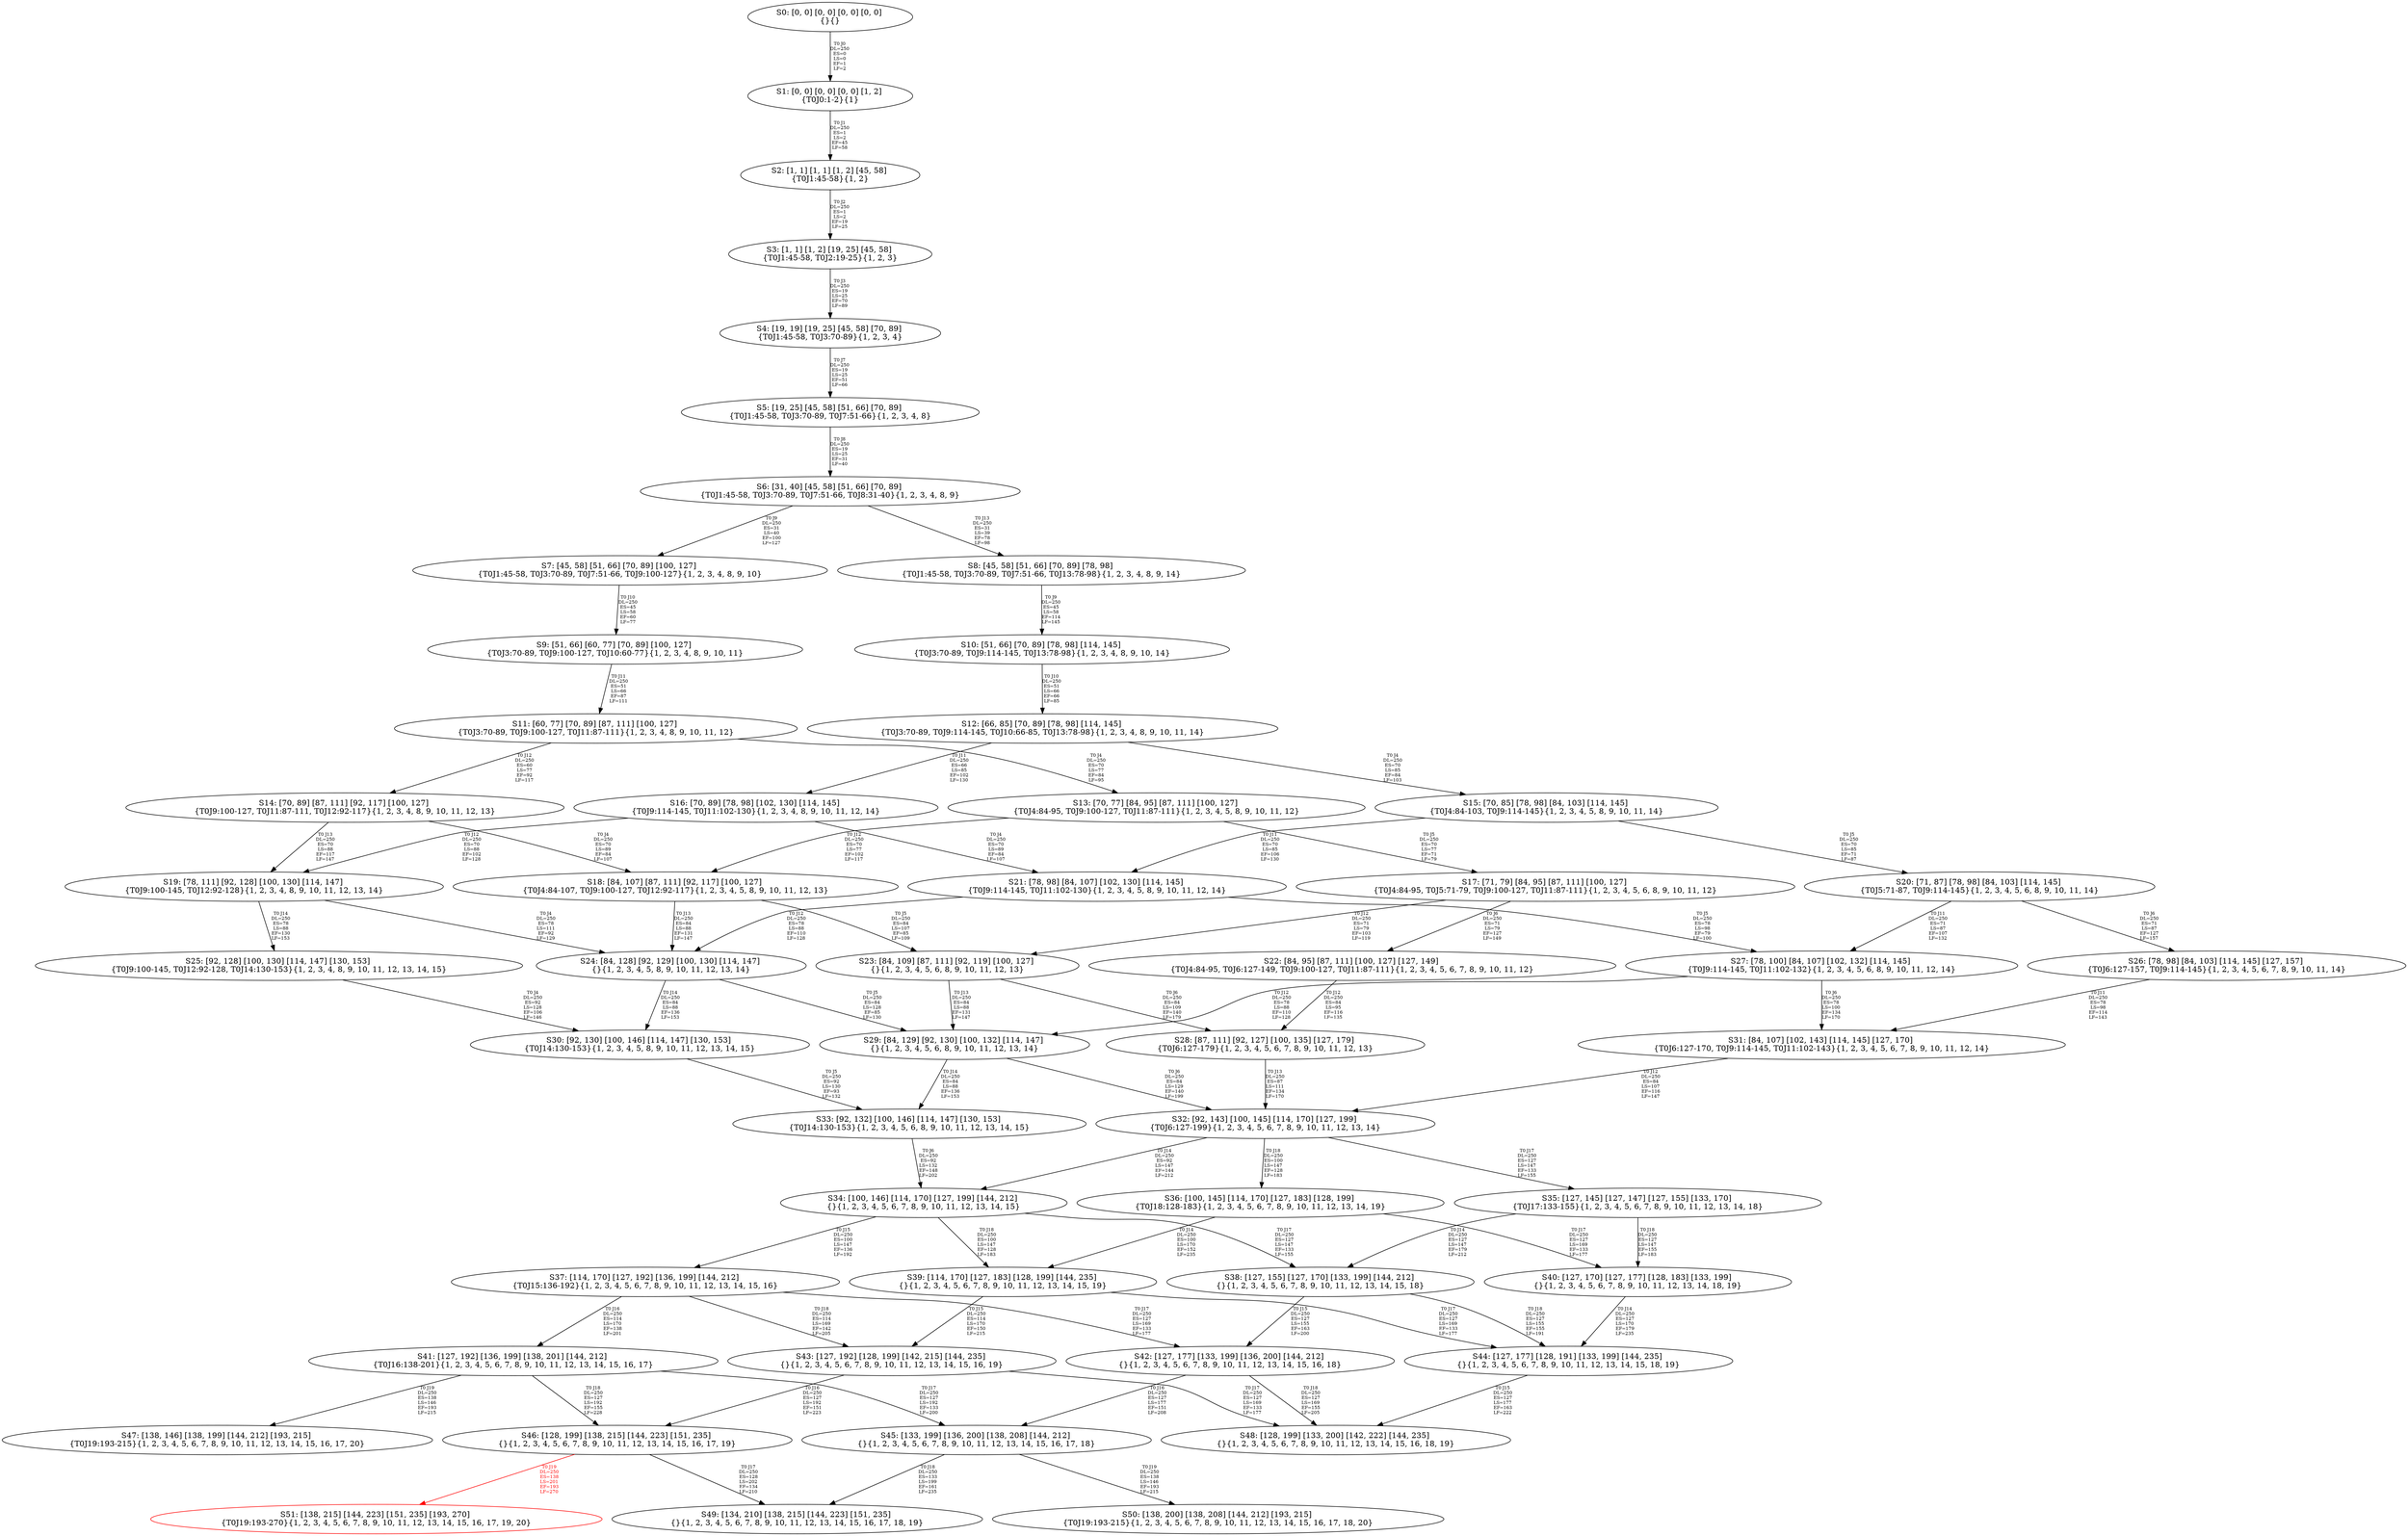 digraph {
	S0[label="S0: [0, 0] [0, 0] [0, 0] [0, 0] \n{}{}"];
	S1[label="S1: [0, 0] [0, 0] [0, 0] [1, 2] \n{T0J0:1-2}{1}"];
	S2[label="S2: [1, 1] [1, 1] [1, 2] [45, 58] \n{T0J1:45-58}{1, 2}"];
	S3[label="S3: [1, 1] [1, 2] [19, 25] [45, 58] \n{T0J1:45-58, T0J2:19-25}{1, 2, 3}"];
	S4[label="S4: [19, 19] [19, 25] [45, 58] [70, 89] \n{T0J1:45-58, T0J3:70-89}{1, 2, 3, 4}"];
	S5[label="S5: [19, 25] [45, 58] [51, 66] [70, 89] \n{T0J1:45-58, T0J3:70-89, T0J7:51-66}{1, 2, 3, 4, 8}"];
	S6[label="S6: [31, 40] [45, 58] [51, 66] [70, 89] \n{T0J1:45-58, T0J3:70-89, T0J7:51-66, T0J8:31-40}{1, 2, 3, 4, 8, 9}"];
	S7[label="S7: [45, 58] [51, 66] [70, 89] [100, 127] \n{T0J1:45-58, T0J3:70-89, T0J7:51-66, T0J9:100-127}{1, 2, 3, 4, 8, 9, 10}"];
	S8[label="S8: [45, 58] [51, 66] [70, 89] [78, 98] \n{T0J1:45-58, T0J3:70-89, T0J7:51-66, T0J13:78-98}{1, 2, 3, 4, 8, 9, 14}"];
	S9[label="S9: [51, 66] [60, 77] [70, 89] [100, 127] \n{T0J3:70-89, T0J9:100-127, T0J10:60-77}{1, 2, 3, 4, 8, 9, 10, 11}"];
	S10[label="S10: [51, 66] [70, 89] [78, 98] [114, 145] \n{T0J3:70-89, T0J9:114-145, T0J13:78-98}{1, 2, 3, 4, 8, 9, 10, 14}"];
	S11[label="S11: [60, 77] [70, 89] [87, 111] [100, 127] \n{T0J3:70-89, T0J9:100-127, T0J11:87-111}{1, 2, 3, 4, 8, 9, 10, 11, 12}"];
	S12[label="S12: [66, 85] [70, 89] [78, 98] [114, 145] \n{T0J3:70-89, T0J9:114-145, T0J10:66-85, T0J13:78-98}{1, 2, 3, 4, 8, 9, 10, 11, 14}"];
	S13[label="S13: [70, 77] [84, 95] [87, 111] [100, 127] \n{T0J4:84-95, T0J9:100-127, T0J11:87-111}{1, 2, 3, 4, 5, 8, 9, 10, 11, 12}"];
	S14[label="S14: [70, 89] [87, 111] [92, 117] [100, 127] \n{T0J9:100-127, T0J11:87-111, T0J12:92-117}{1, 2, 3, 4, 8, 9, 10, 11, 12, 13}"];
	S15[label="S15: [70, 85] [78, 98] [84, 103] [114, 145] \n{T0J4:84-103, T0J9:114-145}{1, 2, 3, 4, 5, 8, 9, 10, 11, 14}"];
	S16[label="S16: [70, 89] [78, 98] [102, 130] [114, 145] \n{T0J9:114-145, T0J11:102-130}{1, 2, 3, 4, 8, 9, 10, 11, 12, 14}"];
	S17[label="S17: [71, 79] [84, 95] [87, 111] [100, 127] \n{T0J4:84-95, T0J5:71-79, T0J9:100-127, T0J11:87-111}{1, 2, 3, 4, 5, 6, 8, 9, 10, 11, 12}"];
	S18[label="S18: [84, 107] [87, 111] [92, 117] [100, 127] \n{T0J4:84-107, T0J9:100-127, T0J12:92-117}{1, 2, 3, 4, 5, 8, 9, 10, 11, 12, 13}"];
	S19[label="S19: [78, 111] [92, 128] [100, 130] [114, 147] \n{T0J9:100-145, T0J12:92-128}{1, 2, 3, 4, 8, 9, 10, 11, 12, 13, 14}"];
	S20[label="S20: [71, 87] [78, 98] [84, 103] [114, 145] \n{T0J5:71-87, T0J9:114-145}{1, 2, 3, 4, 5, 6, 8, 9, 10, 11, 14}"];
	S21[label="S21: [78, 98] [84, 107] [102, 130] [114, 145] \n{T0J9:114-145, T0J11:102-130}{1, 2, 3, 4, 5, 8, 9, 10, 11, 12, 14}"];
	S22[label="S22: [84, 95] [87, 111] [100, 127] [127, 149] \n{T0J4:84-95, T0J6:127-149, T0J9:100-127, T0J11:87-111}{1, 2, 3, 4, 5, 6, 7, 8, 9, 10, 11, 12}"];
	S23[label="S23: [84, 109] [87, 111] [92, 119] [100, 127] \n{}{1, 2, 3, 4, 5, 6, 8, 9, 10, 11, 12, 13}"];
	S24[label="S24: [84, 128] [92, 129] [100, 130] [114, 147] \n{}{1, 2, 3, 4, 5, 8, 9, 10, 11, 12, 13, 14}"];
	S25[label="S25: [92, 128] [100, 130] [114, 147] [130, 153] \n{T0J9:100-145, T0J12:92-128, T0J14:130-153}{1, 2, 3, 4, 8, 9, 10, 11, 12, 13, 14, 15}"];
	S26[label="S26: [78, 98] [84, 103] [114, 145] [127, 157] \n{T0J6:127-157, T0J9:114-145}{1, 2, 3, 4, 5, 6, 7, 8, 9, 10, 11, 14}"];
	S27[label="S27: [78, 100] [84, 107] [102, 132] [114, 145] \n{T0J9:114-145, T0J11:102-132}{1, 2, 3, 4, 5, 6, 8, 9, 10, 11, 12, 14}"];
	S28[label="S28: [87, 111] [92, 127] [100, 135] [127, 179] \n{T0J6:127-179}{1, 2, 3, 4, 5, 6, 7, 8, 9, 10, 11, 12, 13}"];
	S29[label="S29: [84, 129] [92, 130] [100, 132] [114, 147] \n{}{1, 2, 3, 4, 5, 6, 8, 9, 10, 11, 12, 13, 14}"];
	S30[label="S30: [92, 130] [100, 146] [114, 147] [130, 153] \n{T0J14:130-153}{1, 2, 3, 4, 5, 8, 9, 10, 11, 12, 13, 14, 15}"];
	S31[label="S31: [84, 107] [102, 143] [114, 145] [127, 170] \n{T0J6:127-170, T0J9:114-145, T0J11:102-143}{1, 2, 3, 4, 5, 6, 7, 8, 9, 10, 11, 12, 14}"];
	S32[label="S32: [92, 143] [100, 145] [114, 170] [127, 199] \n{T0J6:127-199}{1, 2, 3, 4, 5, 6, 7, 8, 9, 10, 11, 12, 13, 14}"];
	S33[label="S33: [92, 132] [100, 146] [114, 147] [130, 153] \n{T0J14:130-153}{1, 2, 3, 4, 5, 6, 8, 9, 10, 11, 12, 13, 14, 15}"];
	S34[label="S34: [100, 146] [114, 170] [127, 199] [144, 212] \n{}{1, 2, 3, 4, 5, 6, 7, 8, 9, 10, 11, 12, 13, 14, 15}"];
	S35[label="S35: [127, 145] [127, 147] [127, 155] [133, 170] \n{T0J17:133-155}{1, 2, 3, 4, 5, 6, 7, 8, 9, 10, 11, 12, 13, 14, 18}"];
	S36[label="S36: [100, 145] [114, 170] [127, 183] [128, 199] \n{T0J18:128-183}{1, 2, 3, 4, 5, 6, 7, 8, 9, 10, 11, 12, 13, 14, 19}"];
	S37[label="S37: [114, 170] [127, 192] [136, 199] [144, 212] \n{T0J15:136-192}{1, 2, 3, 4, 5, 6, 7, 8, 9, 10, 11, 12, 13, 14, 15, 16}"];
	S38[label="S38: [127, 155] [127, 170] [133, 199] [144, 212] \n{}{1, 2, 3, 4, 5, 6, 7, 8, 9, 10, 11, 12, 13, 14, 15, 18}"];
	S39[label="S39: [114, 170] [127, 183] [128, 199] [144, 235] \n{}{1, 2, 3, 4, 5, 6, 7, 8, 9, 10, 11, 12, 13, 14, 15, 19}"];
	S40[label="S40: [127, 170] [127, 177] [128, 183] [133, 199] \n{}{1, 2, 3, 4, 5, 6, 7, 8, 9, 10, 11, 12, 13, 14, 18, 19}"];
	S41[label="S41: [127, 192] [136, 199] [138, 201] [144, 212] \n{T0J16:138-201}{1, 2, 3, 4, 5, 6, 7, 8, 9, 10, 11, 12, 13, 14, 15, 16, 17}"];
	S42[label="S42: [127, 177] [133, 199] [136, 200] [144, 212] \n{}{1, 2, 3, 4, 5, 6, 7, 8, 9, 10, 11, 12, 13, 14, 15, 16, 18}"];
	S43[label="S43: [127, 192] [128, 199] [142, 215] [144, 235] \n{}{1, 2, 3, 4, 5, 6, 7, 8, 9, 10, 11, 12, 13, 14, 15, 16, 19}"];
	S44[label="S44: [127, 177] [128, 191] [133, 199] [144, 235] \n{}{1, 2, 3, 4, 5, 6, 7, 8, 9, 10, 11, 12, 13, 14, 15, 18, 19}"];
	S45[label="S45: [133, 199] [136, 200] [138, 208] [144, 212] \n{}{1, 2, 3, 4, 5, 6, 7, 8, 9, 10, 11, 12, 13, 14, 15, 16, 17, 18}"];
	S46[label="S46: [128, 199] [138, 215] [144, 223] [151, 235] \n{}{1, 2, 3, 4, 5, 6, 7, 8, 9, 10, 11, 12, 13, 14, 15, 16, 17, 19}"];
	S47[label="S47: [138, 146] [138, 199] [144, 212] [193, 215] \n{T0J19:193-215}{1, 2, 3, 4, 5, 6, 7, 8, 9, 10, 11, 12, 13, 14, 15, 16, 17, 20}"];
	S48[label="S48: [128, 199] [133, 200] [142, 222] [144, 235] \n{}{1, 2, 3, 4, 5, 6, 7, 8, 9, 10, 11, 12, 13, 14, 15, 16, 18, 19}"];
	S49[label="S49: [134, 210] [138, 215] [144, 223] [151, 235] \n{}{1, 2, 3, 4, 5, 6, 7, 8, 9, 10, 11, 12, 13, 14, 15, 16, 17, 18, 19}"];
	S50[label="S50: [138, 200] [138, 208] [144, 212] [193, 215] \n{T0J19:193-215}{1, 2, 3, 4, 5, 6, 7, 8, 9, 10, 11, 12, 13, 14, 15, 16, 17, 18, 20}"];
	S51[label="S51: [138, 215] [144, 223] [151, 235] [193, 270] \n{T0J19:193-270}{1, 2, 3, 4, 5, 6, 7, 8, 9, 10, 11, 12, 13, 14, 15, 16, 17, 19, 20}"];
	S0 -> S1[label="T0 J0\nDL=250\nES=0\nLS=0\nEF=1\nLF=2",fontsize=8];
	S1 -> S2[label="T0 J1\nDL=250\nES=1\nLS=2\nEF=45\nLF=58",fontsize=8];
	S2 -> S3[label="T0 J2\nDL=250\nES=1\nLS=2\nEF=19\nLF=25",fontsize=8];
	S3 -> S4[label="T0 J3\nDL=250\nES=19\nLS=25\nEF=70\nLF=89",fontsize=8];
	S4 -> S5[label="T0 J7\nDL=250\nES=19\nLS=25\nEF=51\nLF=66",fontsize=8];
	S5 -> S6[label="T0 J8\nDL=250\nES=19\nLS=25\nEF=31\nLF=40",fontsize=8];
	S6 -> S7[label="T0 J9\nDL=250\nES=31\nLS=40\nEF=100\nLF=127",fontsize=8];
	S6 -> S8[label="T0 J13\nDL=250\nES=31\nLS=39\nEF=78\nLF=98",fontsize=8];
	S7 -> S9[label="T0 J10\nDL=250\nES=45\nLS=58\nEF=60\nLF=77",fontsize=8];
	S8 -> S10[label="T0 J9\nDL=250\nES=45\nLS=58\nEF=114\nLF=145",fontsize=8];
	S9 -> S11[label="T0 J11\nDL=250\nES=51\nLS=66\nEF=87\nLF=111",fontsize=8];
	S10 -> S12[label="T0 J10\nDL=250\nES=51\nLS=66\nEF=66\nLF=85",fontsize=8];
	S11 -> S13[label="T0 J4\nDL=250\nES=70\nLS=77\nEF=84\nLF=95",fontsize=8];
	S11 -> S14[label="T0 J12\nDL=250\nES=60\nLS=77\nEF=92\nLF=117",fontsize=8];
	S12 -> S15[label="T0 J4\nDL=250\nES=70\nLS=85\nEF=84\nLF=103",fontsize=8];
	S12 -> S16[label="T0 J11\nDL=250\nES=66\nLS=85\nEF=102\nLF=130",fontsize=8];
	S13 -> S17[label="T0 J5\nDL=250\nES=70\nLS=77\nEF=71\nLF=79",fontsize=8];
	S13 -> S18[label="T0 J12\nDL=250\nES=70\nLS=77\nEF=102\nLF=117",fontsize=8];
	S14 -> S18[label="T0 J4\nDL=250\nES=70\nLS=89\nEF=84\nLF=107",fontsize=8];
	S14 -> S19[label="T0 J13\nDL=250\nES=70\nLS=88\nEF=117\nLF=147",fontsize=8];
	S15 -> S20[label="T0 J5\nDL=250\nES=70\nLS=85\nEF=71\nLF=87",fontsize=8];
	S15 -> S21[label="T0 J11\nDL=250\nES=70\nLS=85\nEF=106\nLF=130",fontsize=8];
	S16 -> S21[label="T0 J4\nDL=250\nES=70\nLS=89\nEF=84\nLF=107",fontsize=8];
	S16 -> S19[label="T0 J12\nDL=250\nES=70\nLS=88\nEF=102\nLF=128",fontsize=8];
	S17 -> S22[label="T0 J6\nDL=250\nES=71\nLS=79\nEF=127\nLF=149",fontsize=8];
	S17 -> S23[label="T0 J12\nDL=250\nES=71\nLS=79\nEF=103\nLF=119",fontsize=8];
	S18 -> S23[label="T0 J5\nDL=250\nES=84\nLS=107\nEF=85\nLF=109",fontsize=8];
	S18 -> S24[label="T0 J13\nDL=250\nES=84\nLS=88\nEF=131\nLF=147",fontsize=8];
	S19 -> S24[label="T0 J4\nDL=250\nES=78\nLS=111\nEF=92\nLF=129",fontsize=8];
	S19 -> S25[label="T0 J14\nDL=250\nES=78\nLS=88\nEF=130\nLF=153",fontsize=8];
	S20 -> S26[label="T0 J6\nDL=250\nES=71\nLS=87\nEF=127\nLF=157",fontsize=8];
	S20 -> S27[label="T0 J11\nDL=250\nES=71\nLS=87\nEF=107\nLF=132",fontsize=8];
	S21 -> S27[label="T0 J5\nDL=250\nES=78\nLS=98\nEF=79\nLF=100",fontsize=8];
	S21 -> S24[label="T0 J12\nDL=250\nES=78\nLS=88\nEF=110\nLF=128",fontsize=8];
	S22 -> S28[label="T0 J12\nDL=250\nES=84\nLS=95\nEF=116\nLF=135",fontsize=8];
	S23 -> S28[label="T0 J6\nDL=250\nES=84\nLS=109\nEF=140\nLF=179",fontsize=8];
	S23 -> S29[label="T0 J13\nDL=250\nES=84\nLS=88\nEF=131\nLF=147",fontsize=8];
	S24 -> S29[label="T0 J5\nDL=250\nES=84\nLS=128\nEF=85\nLF=130",fontsize=8];
	S24 -> S30[label="T0 J14\nDL=250\nES=84\nLS=88\nEF=136\nLF=153",fontsize=8];
	S25 -> S30[label="T0 J4\nDL=250\nES=92\nLS=128\nEF=106\nLF=146",fontsize=8];
	S26 -> S31[label="T0 J11\nDL=250\nES=78\nLS=98\nEF=114\nLF=143",fontsize=8];
	S27 -> S31[label="T0 J6\nDL=250\nES=78\nLS=100\nEF=134\nLF=170",fontsize=8];
	S27 -> S29[label="T0 J12\nDL=250\nES=78\nLS=88\nEF=110\nLF=128",fontsize=8];
	S28 -> S32[label="T0 J13\nDL=250\nES=87\nLS=111\nEF=134\nLF=170",fontsize=8];
	S29 -> S32[label="T0 J6\nDL=250\nES=84\nLS=129\nEF=140\nLF=199",fontsize=8];
	S29 -> S33[label="T0 J14\nDL=250\nES=84\nLS=88\nEF=136\nLF=153",fontsize=8];
	S30 -> S33[label="T0 J5\nDL=250\nES=92\nLS=130\nEF=93\nLF=132",fontsize=8];
	S31 -> S32[label="T0 J12\nDL=250\nES=84\nLS=107\nEF=116\nLF=147",fontsize=8];
	S32 -> S34[label="T0 J14\nDL=250\nES=92\nLS=147\nEF=144\nLF=212",fontsize=8];
	S32 -> S35[label="T0 J17\nDL=250\nES=127\nLS=147\nEF=133\nLF=155",fontsize=8];
	S32 -> S36[label="T0 J18\nDL=250\nES=100\nLS=147\nEF=128\nLF=183",fontsize=8];
	S33 -> S34[label="T0 J6\nDL=250\nES=92\nLS=132\nEF=148\nLF=202",fontsize=8];
	S34 -> S37[label="T0 J15\nDL=250\nES=100\nLS=147\nEF=136\nLF=192",fontsize=8];
	S34 -> S38[label="T0 J17\nDL=250\nES=127\nLS=147\nEF=133\nLF=155",fontsize=8];
	S34 -> S39[label="T0 J18\nDL=250\nES=100\nLS=147\nEF=128\nLF=183",fontsize=8];
	S35 -> S38[label="T0 J14\nDL=250\nES=127\nLS=147\nEF=179\nLF=212",fontsize=8];
	S35 -> S40[label="T0 J18\nDL=250\nES=127\nLS=147\nEF=155\nLF=183",fontsize=8];
	S36 -> S39[label="T0 J14\nDL=250\nES=100\nLS=170\nEF=152\nLF=235",fontsize=8];
	S36 -> S40[label="T0 J17\nDL=250\nES=127\nLS=169\nEF=133\nLF=177",fontsize=8];
	S37 -> S41[label="T0 J16\nDL=250\nES=114\nLS=170\nEF=138\nLF=201",fontsize=8];
	S37 -> S42[label="T0 J17\nDL=250\nES=127\nLS=169\nEF=133\nLF=177",fontsize=8];
	S37 -> S43[label="T0 J18\nDL=250\nES=114\nLS=169\nEF=142\nLF=205",fontsize=8];
	S38 -> S42[label="T0 J15\nDL=250\nES=127\nLS=155\nEF=163\nLF=200",fontsize=8];
	S38 -> S44[label="T0 J18\nDL=250\nES=127\nLS=155\nEF=155\nLF=191",fontsize=8];
	S39 -> S43[label="T0 J15\nDL=250\nES=114\nLS=170\nEF=150\nLF=215",fontsize=8];
	S39 -> S44[label="T0 J17\nDL=250\nES=127\nLS=169\nEF=133\nLF=177",fontsize=8];
	S40 -> S44[label="T0 J14\nDL=250\nES=127\nLS=170\nEF=179\nLF=235",fontsize=8];
	S41 -> S45[label="T0 J17\nDL=250\nES=127\nLS=192\nEF=133\nLF=200",fontsize=8];
	S41 -> S46[label="T0 J18\nDL=250\nES=127\nLS=192\nEF=155\nLF=228",fontsize=8];
	S41 -> S47[label="T0 J19\nDL=250\nES=138\nLS=146\nEF=193\nLF=215",fontsize=8];
	S42 -> S45[label="T0 J16\nDL=250\nES=127\nLS=177\nEF=151\nLF=208",fontsize=8];
	S42 -> S48[label="T0 J18\nDL=250\nES=127\nLS=169\nEF=155\nLF=205",fontsize=8];
	S43 -> S46[label="T0 J16\nDL=250\nES=127\nLS=192\nEF=151\nLF=223",fontsize=8];
	S43 -> S48[label="T0 J17\nDL=250\nES=127\nLS=169\nEF=133\nLF=177",fontsize=8];
	S44 -> S48[label="T0 J15\nDL=250\nES=127\nLS=177\nEF=163\nLF=222",fontsize=8];
	S45 -> S49[label="T0 J18\nDL=250\nES=133\nLS=199\nEF=161\nLF=235",fontsize=8];
	S45 -> S50[label="T0 J19\nDL=250\nES=138\nLS=146\nEF=193\nLF=215",fontsize=8];
	S46 -> S49[label="T0 J17\nDL=250\nES=128\nLS=202\nEF=134\nLF=210",fontsize=8];
	S46 -> S51[label="T0 J19\nDL=250\nES=138\nLS=201\nEF=193\nLF=270",color=Red,fontcolor=Red,fontsize=8];
S51[color=Red];
}
